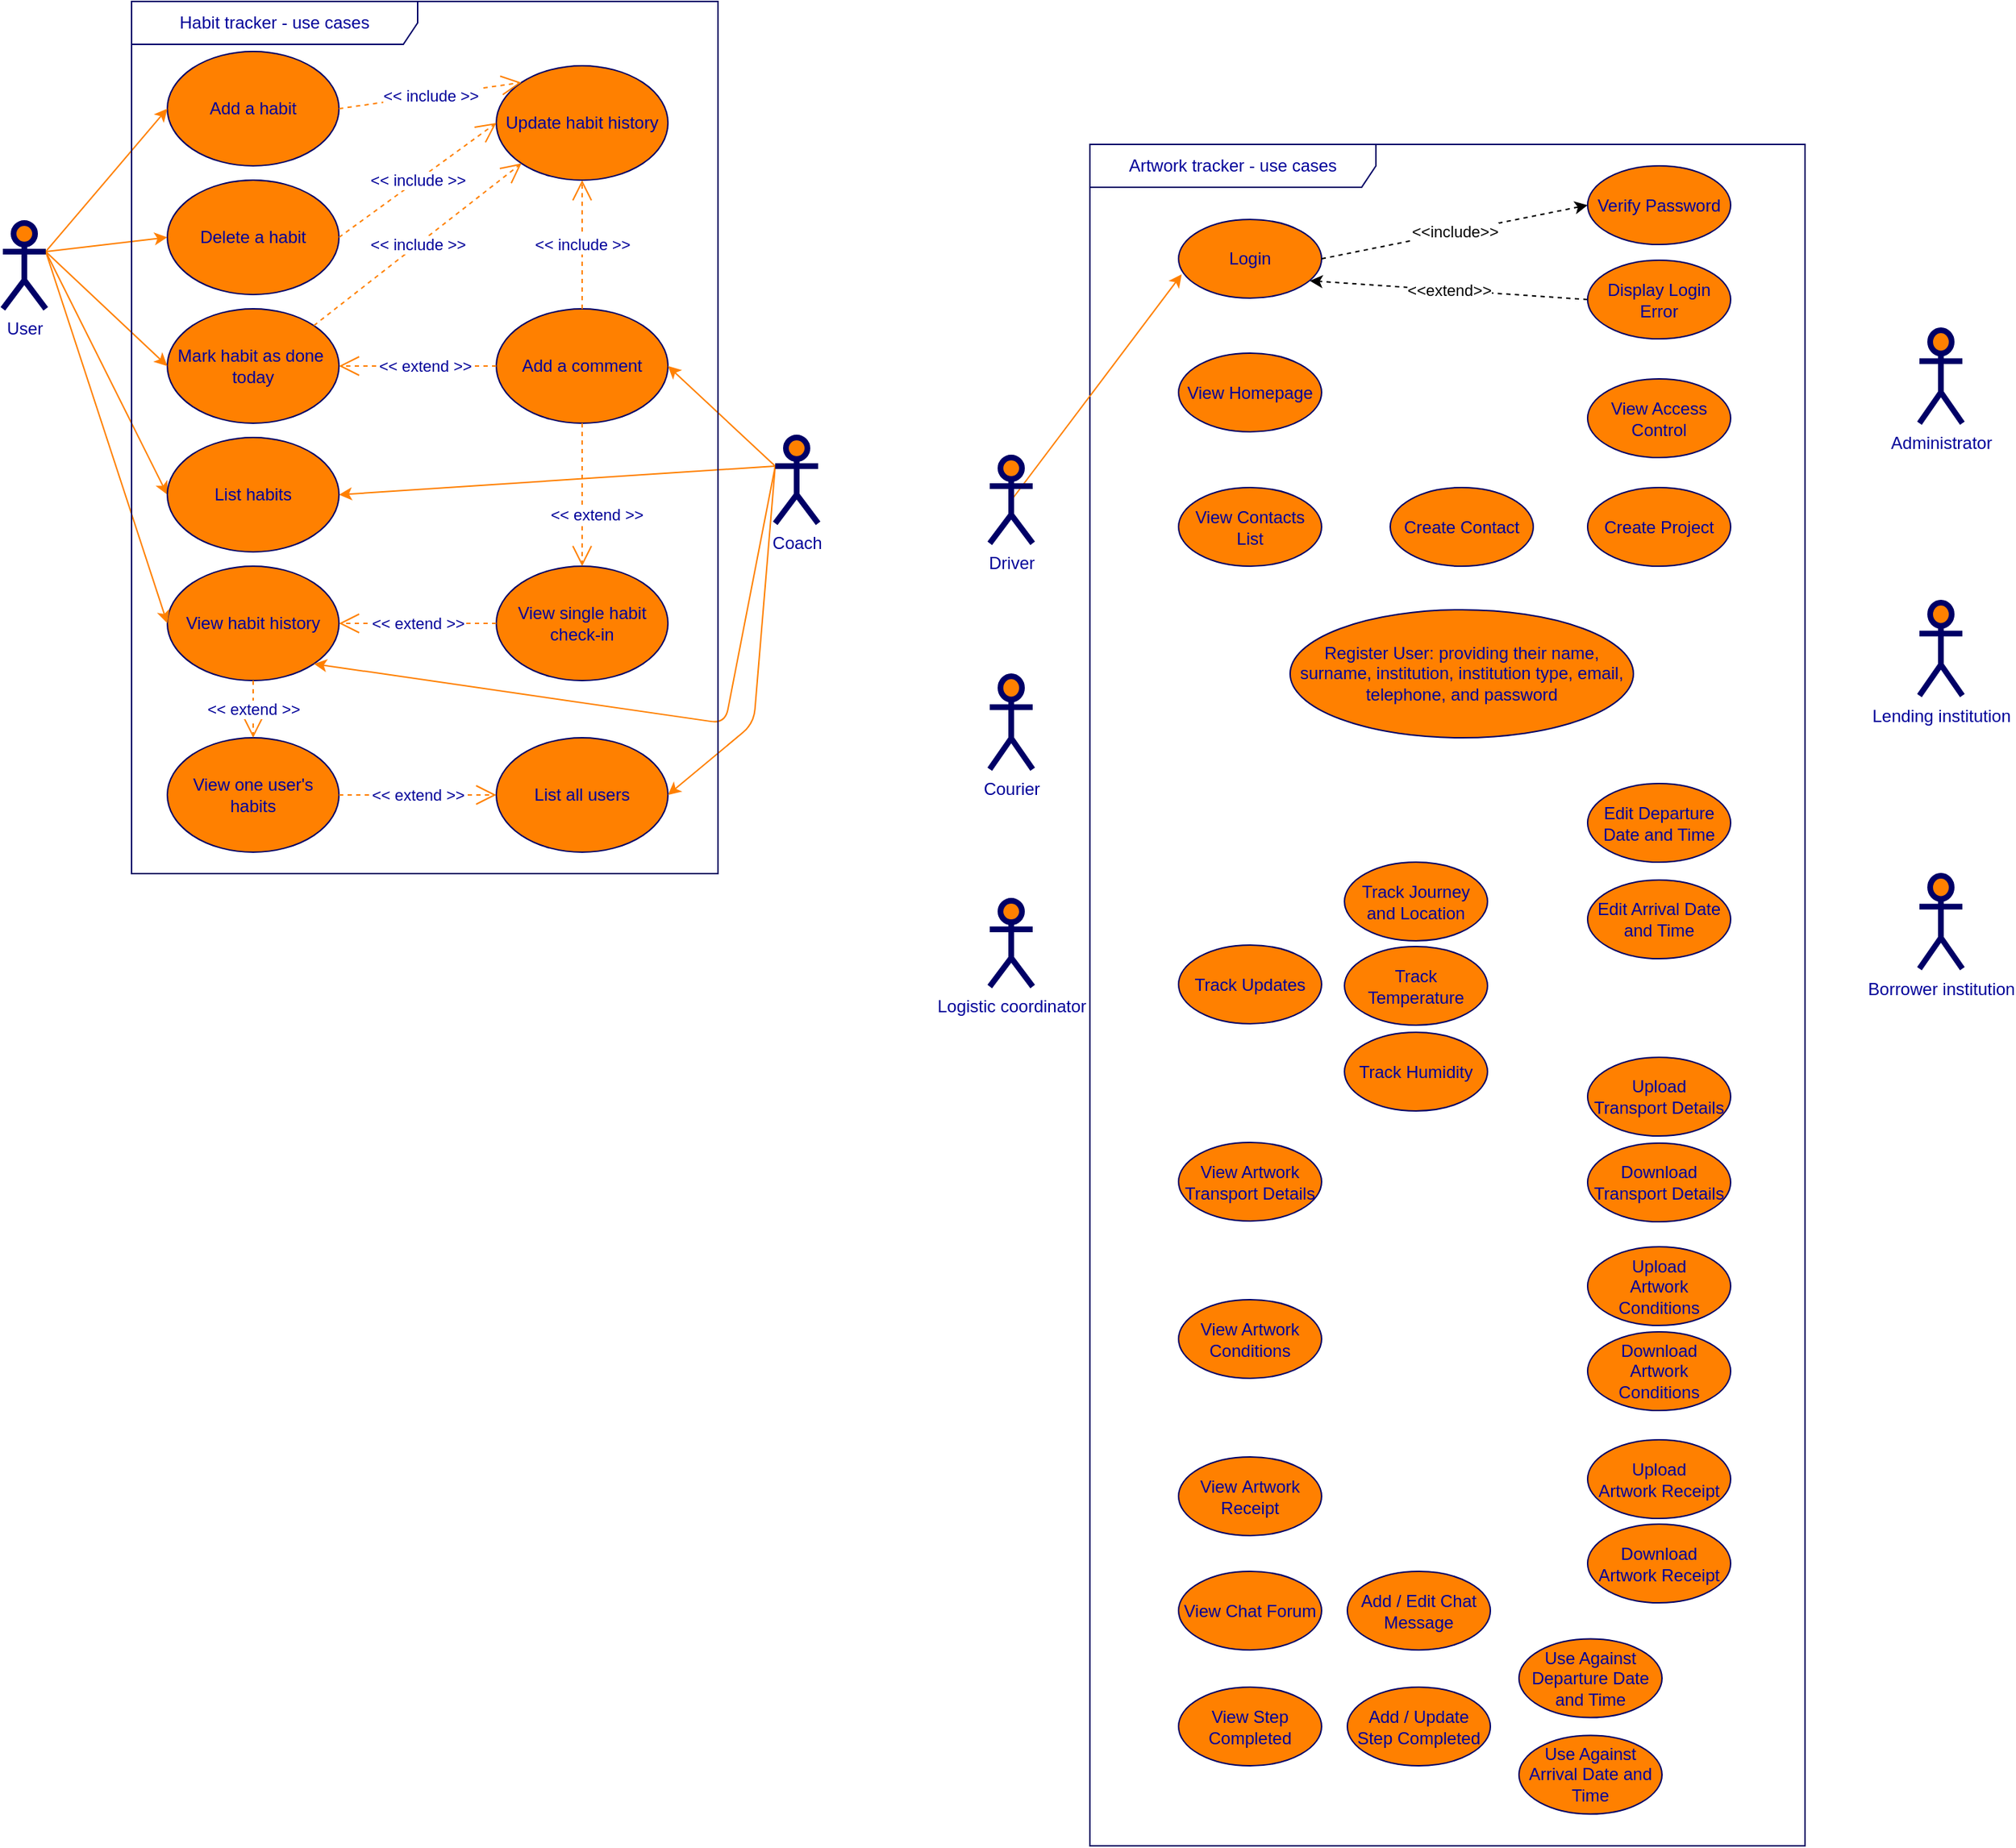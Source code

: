 <mxfile version="20.8.17" type="github">
  <diagram name="Page-1" id="6x6TZbseE-QPOk2Tuv7f">
    <mxGraphModel dx="1235" dy="691" grid="1" gridSize="10" guides="1" tooltips="1" connect="1" arrows="1" fold="1" page="1" pageScale="1" pageWidth="2336" pageHeight="1654" math="0" shadow="0">
      <root>
        <mxCell id="0" />
        <mxCell id="1" parent="0" />
        <mxCell id="Vfu94GZBrMM-B6HO3JxG-1" value="Add a habit" style="ellipse;whiteSpace=wrap;html=1;fillColor=#FF8000;strokeColor=#000066;fontColor=#000099;" parent="1" vertex="1">
          <mxGeometry x="245" y="75" width="120" height="80" as="geometry" />
        </mxCell>
        <mxCell id="Vfu94GZBrMM-B6HO3JxG-2" value="Delete a habit" style="ellipse;whiteSpace=wrap;html=1;fillColor=#FF8000;strokeColor=#000066;fontColor=#000099;" parent="1" vertex="1">
          <mxGeometry x="245" y="165" width="120" height="80" as="geometry" />
        </mxCell>
        <mxCell id="Vfu94GZBrMM-B6HO3JxG-3" value="Mark habit as done&amp;nbsp; today" style="ellipse;whiteSpace=wrap;html=1;fillColor=#FF8000;strokeColor=#000066;fontColor=#000099;" parent="1" vertex="1">
          <mxGeometry x="245" y="255" width="120" height="80" as="geometry" />
        </mxCell>
        <mxCell id="Vfu94GZBrMM-B6HO3JxG-4" value="Add a comment" style="ellipse;whiteSpace=wrap;html=1;fillColor=#FF8000;strokeColor=#000066;fontColor=#000099;" parent="1" vertex="1">
          <mxGeometry x="475" y="255" width="120" height="80" as="geometry" />
        </mxCell>
        <mxCell id="Vfu94GZBrMM-B6HO3JxG-5" value="Update habit history" style="ellipse;whiteSpace=wrap;html=1;fillColor=#FF8000;strokeColor=#000066;fontColor=#000099;" parent="1" vertex="1">
          <mxGeometry x="475" y="85" width="120" height="80" as="geometry" />
        </mxCell>
        <mxCell id="Vfu94GZBrMM-B6HO3JxG-6" value="View habit history" style="ellipse;whiteSpace=wrap;html=1;fillColor=#FF8000;strokeColor=#000066;fontColor=#000099;" parent="1" vertex="1">
          <mxGeometry x="245" y="435" width="120" height="80" as="geometry" />
        </mxCell>
        <mxCell id="Vfu94GZBrMM-B6HO3JxG-7" value="View one user&#39;s habits" style="ellipse;whiteSpace=wrap;html=1;fillColor=#FF8000;strokeColor=#000066;fontColor=#000099;" parent="1" vertex="1">
          <mxGeometry x="245" y="555" width="120" height="80" as="geometry" />
        </mxCell>
        <mxCell id="Vfu94GZBrMM-B6HO3JxG-8" value="View single habit check-in" style="ellipse;whiteSpace=wrap;html=1;fillColor=#FF8000;strokeColor=#000066;fontColor=#000099;" parent="1" vertex="1">
          <mxGeometry x="475" y="435" width="120" height="80" as="geometry" />
        </mxCell>
        <mxCell id="Vfu94GZBrMM-B6HO3JxG-9" value="List all users" style="ellipse;whiteSpace=wrap;html=1;fillColor=#FF8000;strokeColor=#000066;fontColor=#000099;" parent="1" vertex="1">
          <mxGeometry x="475" y="555" width="120" height="80" as="geometry" />
        </mxCell>
        <mxCell id="Vfu94GZBrMM-B6HO3JxG-10" style="html=1;exitX=1;exitY=0.333;exitPerimeter=0;entryX=0;entryY=0.5;jettySize=auto;orthogonalLoop=1;fillColor=#f8cecc;strokeColor=#FF8000;curved=1;fontColor=#000099;" parent="1" source="Vfu94GZBrMM-B6HO3JxG-15" target="Vfu94GZBrMM-B6HO3JxG-1" edge="1">
          <mxGeometry relative="1" as="geometry" />
        </mxCell>
        <mxCell id="Vfu94GZBrMM-B6HO3JxG-11" style="html=1;exitX=1;exitY=0.333;exitPerimeter=0;entryX=0;entryY=0.5;jettySize=auto;orthogonalLoop=1;curved=1;fontColor=#000099;strokeColor=#FF8000;" parent="1" source="Vfu94GZBrMM-B6HO3JxG-15" target="Vfu94GZBrMM-B6HO3JxG-2" edge="1">
          <mxGeometry relative="1" as="geometry" />
        </mxCell>
        <mxCell id="Vfu94GZBrMM-B6HO3JxG-12" style="rounded=0;html=1;exitX=1;exitY=0.333;exitPerimeter=0;entryX=0;entryY=0.5;jettySize=auto;orthogonalLoop=1;fontColor=#000099;strokeColor=#FF8000;" parent="1" source="Vfu94GZBrMM-B6HO3JxG-15" target="Vfu94GZBrMM-B6HO3JxG-26" edge="1">
          <mxGeometry relative="1" as="geometry" />
        </mxCell>
        <mxCell id="Vfu94GZBrMM-B6HO3JxG-13" style="edgeStyle=none;curved=1;html=1;exitX=1;exitY=0.333;exitPerimeter=0;entryX=0;entryY=0.5;jettySize=auto;orthogonalLoop=1;strokeColor=#FF8000;fontColor=#000099;" parent="1" source="Vfu94GZBrMM-B6HO3JxG-15" target="Vfu94GZBrMM-B6HO3JxG-3" edge="1">
          <mxGeometry relative="1" as="geometry" />
        </mxCell>
        <mxCell id="Vfu94GZBrMM-B6HO3JxG-14" style="edgeStyle=none;curved=1;html=1;exitX=1;exitY=0.333;exitPerimeter=0;jettySize=auto;orthogonalLoop=1;strokeColor=#FF8000;entryX=0;entryY=0.5;fontColor=#000099;" parent="1" source="Vfu94GZBrMM-B6HO3JxG-15" target="Vfu94GZBrMM-B6HO3JxG-6" edge="1">
          <mxGeometry relative="1" as="geometry" />
        </mxCell>
        <mxCell id="Vfu94GZBrMM-B6HO3JxG-15" value="User" style="shape=umlActor;verticalLabelPosition=bottom;labelBackgroundColor=#ffffff;verticalAlign=top;html=1;strokeWidth=4;fillColor=#FF8000;strokeColor=#000066;fontColor=#000099;" parent="1" vertex="1">
          <mxGeometry x="130" y="195" width="30" height="60" as="geometry" />
        </mxCell>
        <mxCell id="Vfu94GZBrMM-B6HO3JxG-16" style="rounded=0;html=1;exitX=0;exitY=0.333;exitPerimeter=0;entryX=1;entryY=0.5;jettySize=auto;orthogonalLoop=1;fontColor=#000099;strokeColor=#FF8000;" parent="1" source="Vfu94GZBrMM-B6HO3JxG-20" target="Vfu94GZBrMM-B6HO3JxG-4" edge="1">
          <mxGeometry relative="1" as="geometry" />
        </mxCell>
        <mxCell id="Vfu94GZBrMM-B6HO3JxG-17" style="edgeStyle=none;curved=1;html=1;exitX=0;exitY=0.333;exitPerimeter=0;entryX=1;entryY=0.5;jettySize=auto;orthogonalLoop=1;strokeColor=#FF8000;fontColor=#000099;" parent="1" source="Vfu94GZBrMM-B6HO3JxG-20" target="Vfu94GZBrMM-B6HO3JxG-26" edge="1">
          <mxGeometry relative="1" as="geometry" />
        </mxCell>
        <mxCell id="Vfu94GZBrMM-B6HO3JxG-18" style="edgeStyle=none;html=1;exitX=0;exitY=0.333;exitPerimeter=0;entryX=1;entryY=1;jettySize=auto;orthogonalLoop=1;strokeColor=#FF8000;rounded=1;fontColor=#000099;" parent="1" source="Vfu94GZBrMM-B6HO3JxG-20" target="Vfu94GZBrMM-B6HO3JxG-6" edge="1">
          <mxGeometry relative="1" as="geometry">
            <Array as="points">
              <mxPoint x="635" y="545" />
            </Array>
          </mxGeometry>
        </mxCell>
        <mxCell id="Vfu94GZBrMM-B6HO3JxG-19" style="edgeStyle=none;rounded=1;html=1;exitX=0;exitY=0.333;exitPerimeter=0;entryX=1;entryY=0.5;jettySize=auto;orthogonalLoop=1;strokeColor=#FF8000;fontSize=14;fontColor=#000099;" parent="1" source="Vfu94GZBrMM-B6HO3JxG-20" target="Vfu94GZBrMM-B6HO3JxG-9" edge="1">
          <mxGeometry relative="1" as="geometry">
            <Array as="points">
              <mxPoint x="655" y="545" />
            </Array>
          </mxGeometry>
        </mxCell>
        <mxCell id="Vfu94GZBrMM-B6HO3JxG-20" value="Coach" style="shape=umlActor;verticalLabelPosition=bottom;labelBackgroundColor=#ffffff;verticalAlign=top;html=1;strokeWidth=4;fillColor=#FF8000;strokeColor=#000066;fontColor=#000099;" parent="1" vertex="1">
          <mxGeometry x="670" y="345" width="30" height="60" as="geometry" />
        </mxCell>
        <mxCell id="Vfu94GZBrMM-B6HO3JxG-21" value="&amp;lt;&amp;lt; extend &amp;gt;&amp;gt;" style="endArrow=open;endSize=12;dashed=1;html=1;exitX=0;exitY=0.5;entryX=1;entryY=0.5;fontColor=#000099;strokeColor=#FF8000;" parent="1" source="Vfu94GZBrMM-B6HO3JxG-8" target="Vfu94GZBrMM-B6HO3JxG-6" edge="1">
          <mxGeometry width="160" relative="1" as="geometry">
            <mxPoint x="495.333" y="305.333" as="sourcePoint" />
            <mxPoint x="375.333" y="305.333" as="targetPoint" />
          </mxGeometry>
        </mxCell>
        <mxCell id="Vfu94GZBrMM-B6HO3JxG-22" value="Habit tracker - use cases" style="shape=umlFrame;whiteSpace=wrap;html=1;strokeWidth=1;fillColor=none;width=200;height=30;fontColor=#000099;strokeColor=#000066;" parent="1" vertex="1">
          <mxGeometry x="220" y="40" width="410" height="610" as="geometry" />
        </mxCell>
        <mxCell id="Vfu94GZBrMM-B6HO3JxG-23" value="&amp;lt;&amp;lt; include &amp;gt;&amp;gt;" style="endArrow=open;endSize=12;dashed=1;html=1;exitX=1;exitY=0;entryX=0;entryY=1;fontColor=#000099;strokeColor=#FF8000;" parent="1" source="Vfu94GZBrMM-B6HO3JxG-3" target="Vfu94GZBrMM-B6HO3JxG-5" edge="1">
          <mxGeometry width="160" relative="1" as="geometry">
            <mxPoint x="495" y="395" as="sourcePoint" />
            <mxPoint x="485" y="125" as="targetPoint" />
          </mxGeometry>
        </mxCell>
        <mxCell id="Vfu94GZBrMM-B6HO3JxG-24" value="&amp;lt;&amp;lt; extend &amp;gt;&amp;gt;" style="endArrow=open;endSize=12;dashed=1;html=1;exitX=0.5;exitY=1;entryX=0.5;entryY=0;fontColor=#000099;strokeColor=#FF8000;" parent="1" source="Vfu94GZBrMM-B6HO3JxG-4" target="Vfu94GZBrMM-B6HO3JxG-8" edge="1">
          <mxGeometry x="0.273" y="10" width="160" relative="1" as="geometry">
            <mxPoint x="555" y="225" as="sourcePoint" />
            <mxPoint x="555" y="175" as="targetPoint" />
            <mxPoint as="offset" />
          </mxGeometry>
        </mxCell>
        <mxCell id="Vfu94GZBrMM-B6HO3JxG-25" value="&amp;lt;&amp;lt; extend &amp;gt;&amp;gt;" style="endArrow=open;endSize=12;dashed=1;html=1;entryX=1;entryY=0.5;exitX=0;exitY=0.5;fontColor=#000099;strokeColor=#FF8000;" parent="1" source="Vfu94GZBrMM-B6HO3JxG-4" target="Vfu94GZBrMM-B6HO3JxG-3" edge="1">
          <mxGeometry x="-0.091" width="160" relative="1" as="geometry">
            <mxPoint x="425" y="335" as="sourcePoint" />
            <mxPoint x="555" y="355" as="targetPoint" />
            <mxPoint as="offset" />
          </mxGeometry>
        </mxCell>
        <mxCell id="Vfu94GZBrMM-B6HO3JxG-26" value="List habits" style="ellipse;whiteSpace=wrap;html=1;fillColor=#FF8000;strokeColor=#000066;fontColor=#000099;" parent="1" vertex="1">
          <mxGeometry x="245" y="345" width="120" height="80" as="geometry" />
        </mxCell>
        <mxCell id="Vfu94GZBrMM-B6HO3JxG-27" value="&amp;lt;&amp;lt; include &amp;gt;&amp;gt;" style="endArrow=open;endSize=12;dashed=1;html=1;exitX=1;exitY=0.5;entryX=0;entryY=0.5;fontColor=#000099;strokeColor=#FF8000;" parent="1" source="Vfu94GZBrMM-B6HO3JxG-2" target="Vfu94GZBrMM-B6HO3JxG-5" edge="1">
          <mxGeometry width="160" relative="1" as="geometry">
            <mxPoint x="357" y="277" as="sourcePoint" />
            <mxPoint x="513" y="163" as="targetPoint" />
          </mxGeometry>
        </mxCell>
        <mxCell id="Vfu94GZBrMM-B6HO3JxG-28" value="&amp;lt;&amp;lt; include &amp;gt;&amp;gt;" style="endArrow=open;endSize=12;dashed=1;html=1;exitX=1;exitY=0.5;entryX=0;entryY=0;fontColor=#000099;strokeColor=#FF8000;" parent="1" source="Vfu94GZBrMM-B6HO3JxG-1" target="Vfu94GZBrMM-B6HO3JxG-5" edge="1">
          <mxGeometry width="160" relative="1" as="geometry">
            <mxPoint x="375" y="215" as="sourcePoint" />
            <mxPoint x="495" y="135" as="targetPoint" />
          </mxGeometry>
        </mxCell>
        <mxCell id="Vfu94GZBrMM-B6HO3JxG-29" value="&amp;lt;&amp;lt; include &amp;gt;&amp;gt;" style="endArrow=open;endSize=12;dashed=1;html=1;exitX=0.5;exitY=0;entryX=0.5;entryY=1;fontColor=#000099;strokeColor=#FF8000;" parent="1" source="Vfu94GZBrMM-B6HO3JxG-4" target="Vfu94GZBrMM-B6HO3JxG-5" edge="1">
          <mxGeometry width="160" relative="1" as="geometry">
            <mxPoint x="357" y="277" as="sourcePoint" />
            <mxPoint x="503" y="163" as="targetPoint" />
          </mxGeometry>
        </mxCell>
        <mxCell id="Vfu94GZBrMM-B6HO3JxG-30" value="&amp;lt;&amp;lt; extend &amp;gt;&amp;gt;" style="endArrow=open;endSize=12;dashed=1;html=1;exitX=1;exitY=0.5;entryX=0;entryY=0.5;fontColor=#000099;strokeColor=#FF8000;" parent="1" source="Vfu94GZBrMM-B6HO3JxG-7" target="Vfu94GZBrMM-B6HO3JxG-9" edge="1">
          <mxGeometry width="160" relative="1" as="geometry">
            <mxPoint x="485" y="485" as="sourcePoint" />
            <mxPoint x="375" y="485" as="targetPoint" />
          </mxGeometry>
        </mxCell>
        <mxCell id="Vfu94GZBrMM-B6HO3JxG-31" value="&amp;lt;&amp;lt; extend &amp;gt;&amp;gt;" style="endArrow=open;endSize=12;dashed=1;html=1;exitX=0.5;exitY=1;entryX=0.5;entryY=0;fontColor=#000099;strokeColor=#FF8000;" parent="1" source="Vfu94GZBrMM-B6HO3JxG-6" target="Vfu94GZBrMM-B6HO3JxG-7" edge="1">
          <mxGeometry width="160" relative="1" as="geometry">
            <mxPoint x="375" y="605" as="sourcePoint" />
            <mxPoint x="425" y="565" as="targetPoint" />
          </mxGeometry>
        </mxCell>
        <mxCell id="aFN2-VFNgICGjjfd_nI_-1" value="Artwork&amp;nbsp;tracker - use cases" style="shape=umlFrame;whiteSpace=wrap;html=1;strokeWidth=1;fillColor=none;width=200;height=30;fontColor=#000099;strokeColor=#000066;" vertex="1" parent="1">
          <mxGeometry x="890" y="140" width="500" height="1190" as="geometry" />
        </mxCell>
        <mxCell id="aFN2-VFNgICGjjfd_nI_-45" style="edgeStyle=none;rounded=0;orthogonalLoop=1;jettySize=auto;html=1;exitX=0.5;exitY=0.5;exitDx=0;exitDy=0;exitPerimeter=0;entryX=0.022;entryY=0.698;entryDx=0;entryDy=0;entryPerimeter=0;strokeColor=#ff8000;strokeWidth=1;endArrow=classic;endFill=1;" edge="1" parent="1" source="aFN2-VFNgICGjjfd_nI_-2" target="aFN2-VFNgICGjjfd_nI_-9">
          <mxGeometry relative="1" as="geometry" />
        </mxCell>
        <mxCell id="aFN2-VFNgICGjjfd_nI_-2" value="Driver" style="shape=umlActor;verticalLabelPosition=bottom;labelBackgroundColor=#ffffff;verticalAlign=top;html=1;strokeWidth=4;fillColor=#FF8000;strokeColor=#000066;fontColor=#000099;" vertex="1" parent="1">
          <mxGeometry x="820" y="359" width="30" height="60" as="geometry" />
        </mxCell>
        <mxCell id="aFN2-VFNgICGjjfd_nI_-3" value="Administrator" style="shape=umlActor;verticalLabelPosition=bottom;labelBackgroundColor=#ffffff;verticalAlign=top;html=1;strokeWidth=4;fillColor=#FF8000;strokeColor=#000066;fontColor=#000099;" vertex="1" parent="1">
          <mxGeometry x="1470" y="270" width="30" height="65" as="geometry" />
        </mxCell>
        <mxCell id="aFN2-VFNgICGjjfd_nI_-5" value="Lending institution" style="shape=umlActor;verticalLabelPosition=bottom;labelBackgroundColor=#ffffff;verticalAlign=top;html=1;strokeWidth=4;fillColor=#FF8000;strokeColor=#000066;fontColor=#000099;" vertex="1" parent="1">
          <mxGeometry x="1470" y="460.5" width="30" height="65" as="geometry" />
        </mxCell>
        <mxCell id="aFN2-VFNgICGjjfd_nI_-6" value="Borrower institution" style="shape=umlActor;verticalLabelPosition=bottom;labelBackgroundColor=#ffffff;verticalAlign=top;html=1;strokeWidth=4;fillColor=#FF8000;strokeColor=#000066;fontColor=#000099;" vertex="1" parent="1">
          <mxGeometry x="1470" y="651.5" width="30" height="65" as="geometry" />
        </mxCell>
        <mxCell id="aFN2-VFNgICGjjfd_nI_-7" value="Courier" style="shape=umlActor;verticalLabelPosition=bottom;labelBackgroundColor=#ffffff;verticalAlign=top;html=1;strokeWidth=4;fillColor=#FF8000;strokeColor=#000066;fontColor=#000099;" vertex="1" parent="1">
          <mxGeometry x="820" y="512" width="30" height="65" as="geometry" />
        </mxCell>
        <mxCell id="aFN2-VFNgICGjjfd_nI_-8" value="Logistic coordinator" style="shape=umlActor;verticalLabelPosition=bottom;labelBackgroundColor=#ffffff;verticalAlign=top;html=1;strokeWidth=4;fillColor=#FF8000;strokeColor=#000066;fontColor=#000099;" vertex="1" parent="1">
          <mxGeometry x="820" y="669" width="30" height="60" as="geometry" />
        </mxCell>
        <mxCell id="aFN2-VFNgICGjjfd_nI_-9" value="Login" style="ellipse;whiteSpace=wrap;html=1;fillColor=#FF8000;strokeColor=#000066;fontColor=#000099;" vertex="1" parent="1">
          <mxGeometry x="952" y="192.5" width="100" height="55" as="geometry" />
        </mxCell>
        <mxCell id="aFN2-VFNgICGjjfd_nI_-10" value="View&amp;nbsp;Homepage" style="ellipse;whiteSpace=wrap;html=1;fillColor=#FF8000;strokeColor=#000066;fontColor=#000099;" vertex="1" parent="1">
          <mxGeometry x="952" y="286" width="100" height="55" as="geometry" />
        </mxCell>
        <mxCell id="aFN2-VFNgICGjjfd_nI_-11" value="Track Updates" style="ellipse;whiteSpace=wrap;html=1;fillColor=#FF8000;strokeColor=#000066;fontColor=#000099;" vertex="1" parent="1">
          <mxGeometry x="952" y="700" width="100" height="55" as="geometry" />
        </mxCell>
        <mxCell id="aFN2-VFNgICGjjfd_nI_-12" value="View Artwork Transport Details" style="ellipse;whiteSpace=wrap;html=1;fillColor=#FF8000;strokeColor=#000066;fontColor=#000099;" vertex="1" parent="1">
          <mxGeometry x="952" y="838" width="100" height="55" as="geometry" />
        </mxCell>
        <mxCell id="aFN2-VFNgICGjjfd_nI_-13" value="View Artwork Conditions" style="ellipse;whiteSpace=wrap;html=1;fillColor=#FF8000;strokeColor=#000066;fontColor=#000099;" vertex="1" parent="1">
          <mxGeometry x="952" y="948" width="100" height="55" as="geometry" />
        </mxCell>
        <mxCell id="aFN2-VFNgICGjjfd_nI_-14" value="View&amp;nbsp;Artwork Receipt" style="ellipse;whiteSpace=wrap;html=1;fillColor=#FF8000;strokeColor=#000066;fontColor=#000099;" vertex="1" parent="1">
          <mxGeometry x="952" y="1058" width="100" height="55" as="geometry" />
        </mxCell>
        <mxCell id="aFN2-VFNgICGjjfd_nI_-15" value="View Chat Forum" style="ellipse;whiteSpace=wrap;html=1;fillColor=#FF8000;strokeColor=#000066;fontColor=#000099;" vertex="1" parent="1">
          <mxGeometry x="952" y="1138" width="100" height="55" as="geometry" />
        </mxCell>
        <mxCell id="aFN2-VFNgICGjjfd_nI_-16" value="View Contacts List" style="ellipse;whiteSpace=wrap;html=1;fillColor=#FF8000;strokeColor=#000066;fontColor=#000099;" vertex="1" parent="1">
          <mxGeometry x="952" y="380" width="100" height="55" as="geometry" />
        </mxCell>
        <mxCell id="aFN2-VFNgICGjjfd_nI_-17" value="View&amp;nbsp;Step Completed" style="ellipse;whiteSpace=wrap;html=1;fillColor=#FF8000;strokeColor=#000066;fontColor=#000099;" vertex="1" parent="1">
          <mxGeometry x="952" y="1219" width="100" height="55" as="geometry" />
        </mxCell>
        <mxCell id="aFN2-VFNgICGjjfd_nI_-18" value="View Access Control" style="ellipse;whiteSpace=wrap;html=1;fillColor=#FF8000;strokeColor=#000066;fontColor=#000099;" vertex="1" parent="1">
          <mxGeometry x="1238" y="304" width="100" height="55" as="geometry" />
        </mxCell>
        <mxCell id="aFN2-VFNgICGjjfd_nI_-22" value="Verify Password" style="ellipse;whiteSpace=wrap;html=1;fillColor=#FF8000;strokeColor=#000066;fontColor=#000099;" vertex="1" parent="1">
          <mxGeometry x="1238" y="155" width="100" height="55" as="geometry" />
        </mxCell>
        <mxCell id="aFN2-VFNgICGjjfd_nI_-26" value="&amp;lt;&amp;lt;extend&amp;gt;&amp;gt;" style="rounded=0;orthogonalLoop=1;jettySize=auto;html=1;exitX=0;exitY=0.5;exitDx=0;exitDy=0;strokeColor=default;strokeWidth=1;endArrow=classic;endFill=1;entryX=0.917;entryY=0.779;entryDx=0;entryDy=0;entryPerimeter=0;dashed=1;" edge="1" parent="1" source="aFN2-VFNgICGjjfd_nI_-23" target="aFN2-VFNgICGjjfd_nI_-9">
          <mxGeometry relative="1" as="geometry" />
        </mxCell>
        <mxCell id="aFN2-VFNgICGjjfd_nI_-23" value="Display Login Error" style="ellipse;whiteSpace=wrap;html=1;fillColor=#FF8000;strokeColor=#000066;fontColor=#000099;" vertex="1" parent="1">
          <mxGeometry x="1238" y="221" width="100" height="55" as="geometry" />
        </mxCell>
        <mxCell id="aFN2-VFNgICGjjfd_nI_-25" value="&amp;lt;&amp;lt;include&amp;gt;&amp;gt;" style="endArrow=classic;dashed=1;html=1;rounded=0;entryX=0;entryY=0.5;entryDx=0;entryDy=0;exitX=1;exitY=0.5;exitDx=0;exitDy=0;strokeColor=default;strokeWidth=1;endFill=1;" edge="1" parent="1" source="aFN2-VFNgICGjjfd_nI_-9" target="aFN2-VFNgICGjjfd_nI_-22">
          <mxGeometry width="50" height="50" relative="1" as="geometry">
            <mxPoint x="990" y="520" as="sourcePoint" />
            <mxPoint x="1040" y="470" as="targetPoint" />
          </mxGeometry>
        </mxCell>
        <mxCell id="aFN2-VFNgICGjjfd_nI_-27" value="Upload&lt;br&gt;Transport Details" style="ellipse;whiteSpace=wrap;html=1;fillColor=#FF8000;strokeColor=#000066;fontColor=#000099;" vertex="1" parent="1">
          <mxGeometry x="1238" y="778.5" width="100" height="55" as="geometry" />
        </mxCell>
        <mxCell id="aFN2-VFNgICGjjfd_nI_-28" value="Download&lt;br&gt;Transport Details" style="ellipse;whiteSpace=wrap;html=1;fillColor=#FF8000;strokeColor=#000066;fontColor=#000099;" vertex="1" parent="1">
          <mxGeometry x="1238" y="838.5" width="100" height="55" as="geometry" />
        </mxCell>
        <mxCell id="aFN2-VFNgICGjjfd_nI_-29" value="Upload&lt;br&gt;Artwork Conditions" style="ellipse;whiteSpace=wrap;html=1;fillColor=#FF8000;strokeColor=#000066;fontColor=#000099;" vertex="1" parent="1">
          <mxGeometry x="1238" y="911" width="100" height="55" as="geometry" />
        </mxCell>
        <mxCell id="aFN2-VFNgICGjjfd_nI_-30" value="Download&lt;br&gt;Artwork Conditions" style="ellipse;whiteSpace=wrap;html=1;fillColor=#FF8000;strokeColor=#000066;fontColor=#000099;" vertex="1" parent="1">
          <mxGeometry x="1238" y="970.5" width="100" height="55" as="geometry" />
        </mxCell>
        <mxCell id="aFN2-VFNgICGjjfd_nI_-31" value="Upload&lt;br&gt;Artwork Receipt" style="ellipse;whiteSpace=wrap;html=1;fillColor=#FF8000;strokeColor=#000066;fontColor=#000099;" vertex="1" parent="1">
          <mxGeometry x="1238" y="1046" width="100" height="55" as="geometry" />
        </mxCell>
        <mxCell id="aFN2-VFNgICGjjfd_nI_-32" value="Download&lt;br&gt;Artwork Receipt" style="ellipse;whiteSpace=wrap;html=1;fillColor=#FF8000;strokeColor=#000066;fontColor=#000099;" vertex="1" parent="1">
          <mxGeometry x="1238" y="1105" width="100" height="55" as="geometry" />
        </mxCell>
        <mxCell id="aFN2-VFNgICGjjfd_nI_-33" value="Create Project" style="ellipse;whiteSpace=wrap;html=1;fillColor=#FF8000;strokeColor=#000066;fontColor=#000099;" vertex="1" parent="1">
          <mxGeometry x="1238" y="380" width="100" height="55" as="geometry" />
        </mxCell>
        <mxCell id="aFN2-VFNgICGjjfd_nI_-34" value="Create Contact" style="ellipse;whiteSpace=wrap;html=1;fillColor=#FF8000;strokeColor=#000066;fontColor=#000099;" vertex="1" parent="1">
          <mxGeometry x="1100" y="380" width="100" height="55" as="geometry" />
        </mxCell>
        <mxCell id="aFN2-VFNgICGjjfd_nI_-35" value="Track Journey and Location" style="ellipse;whiteSpace=wrap;html=1;fillColor=#FF8000;strokeColor=#000066;fontColor=#000099;" vertex="1" parent="1">
          <mxGeometry x="1068" y="642" width="100" height="55" as="geometry" />
        </mxCell>
        <mxCell id="aFN2-VFNgICGjjfd_nI_-36" value="Track Temperature" style="ellipse;whiteSpace=wrap;html=1;fillColor=#FF8000;strokeColor=#000066;fontColor=#000099;" vertex="1" parent="1">
          <mxGeometry x="1068" y="701" width="100" height="55" as="geometry" />
        </mxCell>
        <mxCell id="aFN2-VFNgICGjjfd_nI_-37" value="Track Humidity" style="ellipse;whiteSpace=wrap;html=1;fillColor=#FF8000;strokeColor=#000066;fontColor=#000099;" vertex="1" parent="1">
          <mxGeometry x="1068" y="761" width="100" height="55" as="geometry" />
        </mxCell>
        <mxCell id="aFN2-VFNgICGjjfd_nI_-38" value="Add / Edit Chat Message" style="ellipse;whiteSpace=wrap;html=1;fillColor=#FF8000;strokeColor=#000066;fontColor=#000099;" vertex="1" parent="1">
          <mxGeometry x="1070" y="1138" width="100" height="55" as="geometry" />
        </mxCell>
        <mxCell id="aFN2-VFNgICGjjfd_nI_-39" value="Add / Update Step Completed" style="ellipse;whiteSpace=wrap;html=1;fillColor=#FF8000;strokeColor=#000066;fontColor=#000099;" vertex="1" parent="1">
          <mxGeometry x="1070" y="1219" width="100" height="55" as="geometry" />
        </mxCell>
        <mxCell id="aFN2-VFNgICGjjfd_nI_-40" value="Edit Departure Date and Time" style="ellipse;whiteSpace=wrap;html=1;fillColor=#FF8000;strokeColor=#000066;fontColor=#000099;" vertex="1" parent="1">
          <mxGeometry x="1238" y="587" width="100" height="55" as="geometry" />
        </mxCell>
        <mxCell id="aFN2-VFNgICGjjfd_nI_-41" value="Edit Arrival Date and Time" style="ellipse;whiteSpace=wrap;html=1;fillColor=#FF8000;strokeColor=#000066;fontColor=#000099;" vertex="1" parent="1">
          <mxGeometry x="1238" y="654.5" width="100" height="55" as="geometry" />
        </mxCell>
        <mxCell id="aFN2-VFNgICGjjfd_nI_-42" value="Use Against Departure Date and Time" style="ellipse;whiteSpace=wrap;html=1;fillColor=#FF8000;strokeColor=#000066;fontColor=#000099;" vertex="1" parent="1">
          <mxGeometry x="1190" y="1185.25" width="100" height="55" as="geometry" />
        </mxCell>
        <mxCell id="aFN2-VFNgICGjjfd_nI_-43" value="Use Against Arrival Date and Time" style="ellipse;whiteSpace=wrap;html=1;fillColor=#FF8000;strokeColor=#000066;fontColor=#000099;" vertex="1" parent="1">
          <mxGeometry x="1190" y="1252.75" width="100" height="55" as="geometry" />
        </mxCell>
        <mxCell id="aFN2-VFNgICGjjfd_nI_-44" value="Register User:&amp;nbsp;providing their name, surname, institution, institution type, email, telephone, and password" style="ellipse;whiteSpace=wrap;html=1;fillColor=#FF8000;strokeColor=#000066;fontColor=#000099;" vertex="1" parent="1">
          <mxGeometry x="1030" y="465.5" width="240" height="89.5" as="geometry" />
        </mxCell>
      </root>
    </mxGraphModel>
  </diagram>
</mxfile>
